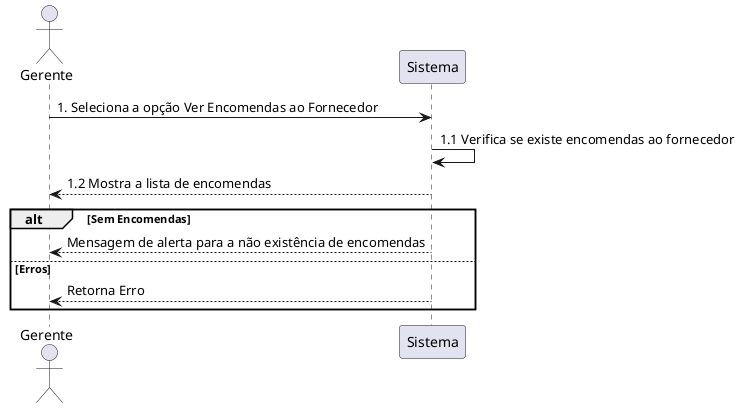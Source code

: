 @startuml
actor Gerente
participant Sistema


Gerente -> Sistema: 1. Seleciona a opção Ver Encomendas ao Fornecedor
Sistema -> Sistema: 1.1 Verifica se existe encomendas ao fornecedor
Sistema --> Gerente: 1.2 Mostra a lista de encomendas

alt Sem Encomendas
     Sistema --> Gerente: Mensagem de alerta para a não existência de encomendas

else Erros
     Sistema --> Gerente: Retorna Erro

end
@enduml